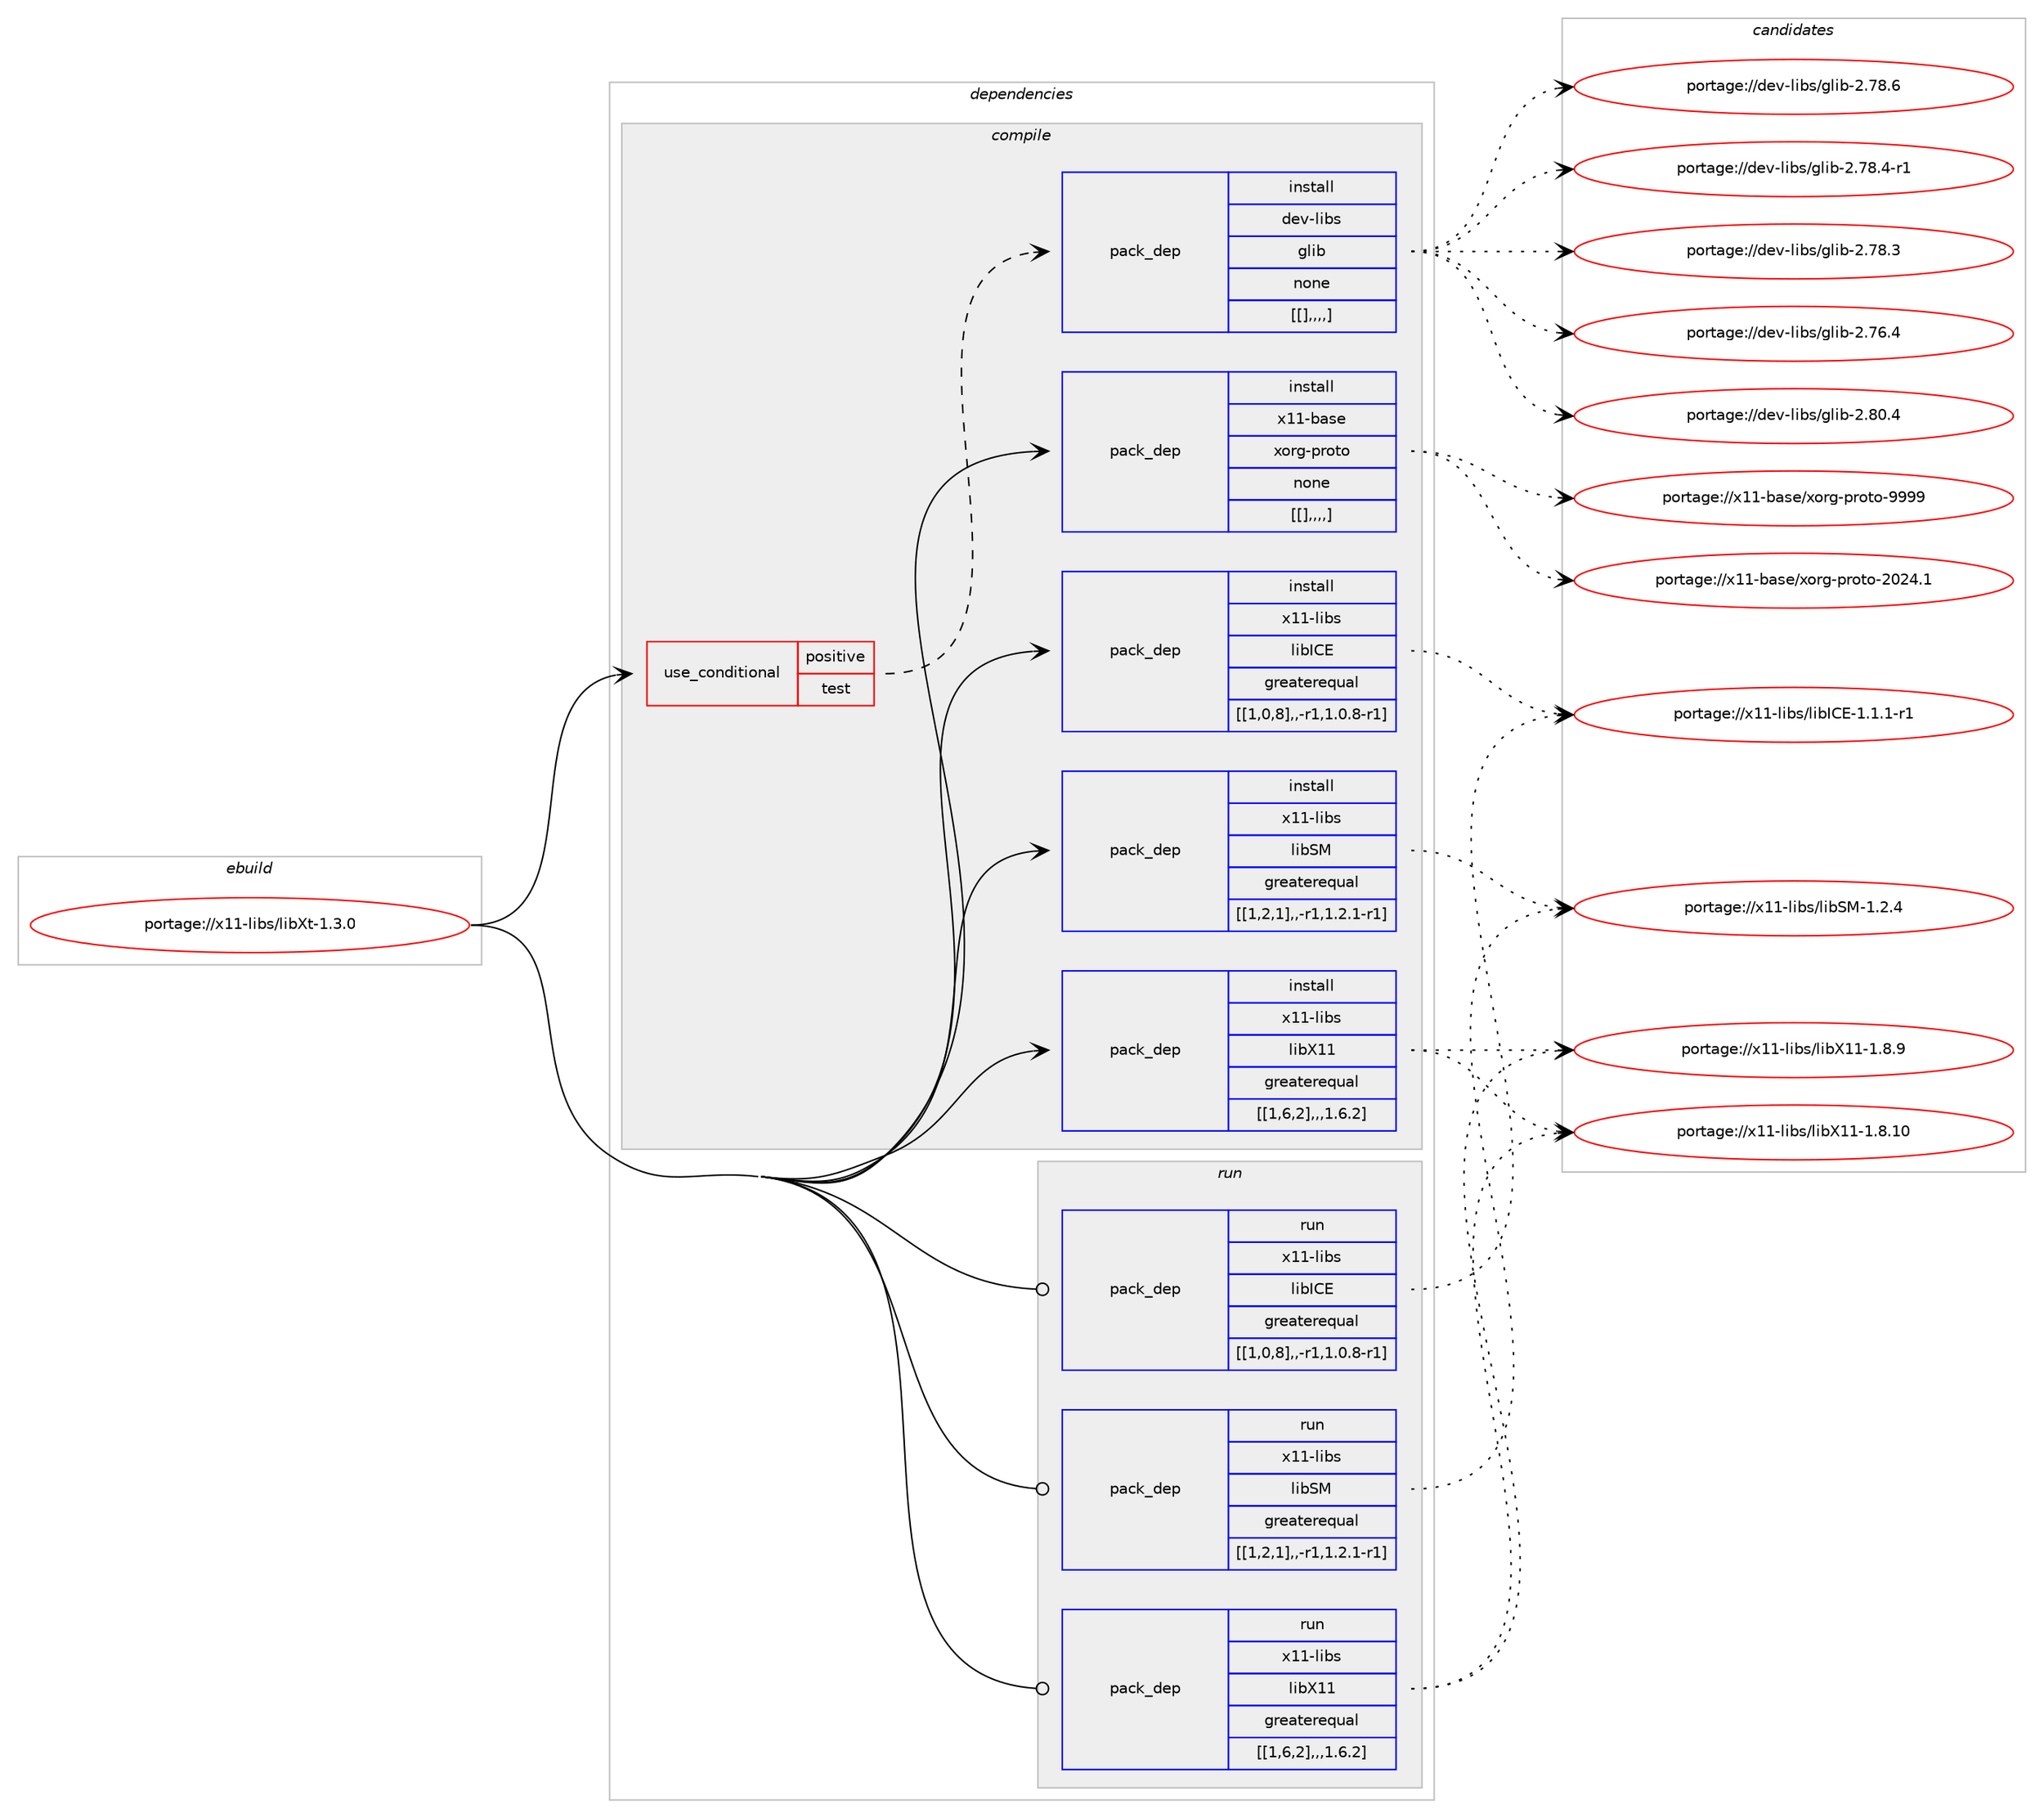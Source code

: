 digraph prolog {

# *************
# Graph options
# *************

newrank=true;
concentrate=true;
compound=true;
graph [rankdir=LR,fontname=Helvetica,fontsize=10,ranksep=1.5];#, ranksep=2.5, nodesep=0.2];
edge  [arrowhead=vee];
node  [fontname=Helvetica,fontsize=10];

# **********
# The ebuild
# **********

subgraph cluster_leftcol {
color=gray;
label=<<i>ebuild</i>>;
id [label="portage://x11-libs/libXt-1.3.0", color=red, width=4, href="../x11-libs/libXt-1.3.0.svg"];
}

# ****************
# The dependencies
# ****************

subgraph cluster_midcol {
color=gray;
label=<<i>dependencies</i>>;
subgraph cluster_compile {
fillcolor="#eeeeee";
style=filled;
label=<<i>compile</i>>;
subgraph cond126679 {
dependency476943 [label=<<TABLE BORDER="0" CELLBORDER="1" CELLSPACING="0" CELLPADDING="4"><TR><TD ROWSPAN="3" CELLPADDING="10">use_conditional</TD></TR><TR><TD>positive</TD></TR><TR><TD>test</TD></TR></TABLE>>, shape=none, color=red];
subgraph pack346750 {
dependency476944 [label=<<TABLE BORDER="0" CELLBORDER="1" CELLSPACING="0" CELLPADDING="4" WIDTH="220"><TR><TD ROWSPAN="6" CELLPADDING="30">pack_dep</TD></TR><TR><TD WIDTH="110">install</TD></TR><TR><TD>dev-libs</TD></TR><TR><TD>glib</TD></TR><TR><TD>none</TD></TR><TR><TD>[[],,,,]</TD></TR></TABLE>>, shape=none, color=blue];
}
dependency476943:e -> dependency476944:w [weight=20,style="dashed",arrowhead="vee"];
}
id:e -> dependency476943:w [weight=20,style="solid",arrowhead="vee"];
subgraph pack346751 {
dependency476945 [label=<<TABLE BORDER="0" CELLBORDER="1" CELLSPACING="0" CELLPADDING="4" WIDTH="220"><TR><TD ROWSPAN="6" CELLPADDING="30">pack_dep</TD></TR><TR><TD WIDTH="110">install</TD></TR><TR><TD>x11-base</TD></TR><TR><TD>xorg-proto</TD></TR><TR><TD>none</TD></TR><TR><TD>[[],,,,]</TD></TR></TABLE>>, shape=none, color=blue];
}
id:e -> dependency476945:w [weight=20,style="solid",arrowhead="vee"];
subgraph pack346752 {
dependency476946 [label=<<TABLE BORDER="0" CELLBORDER="1" CELLSPACING="0" CELLPADDING="4" WIDTH="220"><TR><TD ROWSPAN="6" CELLPADDING="30">pack_dep</TD></TR><TR><TD WIDTH="110">install</TD></TR><TR><TD>x11-libs</TD></TR><TR><TD>libICE</TD></TR><TR><TD>greaterequal</TD></TR><TR><TD>[[1,0,8],,-r1,1.0.8-r1]</TD></TR></TABLE>>, shape=none, color=blue];
}
id:e -> dependency476946:w [weight=20,style="solid",arrowhead="vee"];
subgraph pack346753 {
dependency476947 [label=<<TABLE BORDER="0" CELLBORDER="1" CELLSPACING="0" CELLPADDING="4" WIDTH="220"><TR><TD ROWSPAN="6" CELLPADDING="30">pack_dep</TD></TR><TR><TD WIDTH="110">install</TD></TR><TR><TD>x11-libs</TD></TR><TR><TD>libSM</TD></TR><TR><TD>greaterequal</TD></TR><TR><TD>[[1,2,1],,-r1,1.2.1-r1]</TD></TR></TABLE>>, shape=none, color=blue];
}
id:e -> dependency476947:w [weight=20,style="solid",arrowhead="vee"];
subgraph pack346754 {
dependency476948 [label=<<TABLE BORDER="0" CELLBORDER="1" CELLSPACING="0" CELLPADDING="4" WIDTH="220"><TR><TD ROWSPAN="6" CELLPADDING="30">pack_dep</TD></TR><TR><TD WIDTH="110">install</TD></TR><TR><TD>x11-libs</TD></TR><TR><TD>libX11</TD></TR><TR><TD>greaterequal</TD></TR><TR><TD>[[1,6,2],,,1.6.2]</TD></TR></TABLE>>, shape=none, color=blue];
}
id:e -> dependency476948:w [weight=20,style="solid",arrowhead="vee"];
}
subgraph cluster_compileandrun {
fillcolor="#eeeeee";
style=filled;
label=<<i>compile and run</i>>;
}
subgraph cluster_run {
fillcolor="#eeeeee";
style=filled;
label=<<i>run</i>>;
subgraph pack346755 {
dependency476949 [label=<<TABLE BORDER="0" CELLBORDER="1" CELLSPACING="0" CELLPADDING="4" WIDTH="220"><TR><TD ROWSPAN="6" CELLPADDING="30">pack_dep</TD></TR><TR><TD WIDTH="110">run</TD></TR><TR><TD>x11-libs</TD></TR><TR><TD>libICE</TD></TR><TR><TD>greaterequal</TD></TR><TR><TD>[[1,0,8],,-r1,1.0.8-r1]</TD></TR></TABLE>>, shape=none, color=blue];
}
id:e -> dependency476949:w [weight=20,style="solid",arrowhead="odot"];
subgraph pack346756 {
dependency476950 [label=<<TABLE BORDER="0" CELLBORDER="1" CELLSPACING="0" CELLPADDING="4" WIDTH="220"><TR><TD ROWSPAN="6" CELLPADDING="30">pack_dep</TD></TR><TR><TD WIDTH="110">run</TD></TR><TR><TD>x11-libs</TD></TR><TR><TD>libSM</TD></TR><TR><TD>greaterequal</TD></TR><TR><TD>[[1,2,1],,-r1,1.2.1-r1]</TD></TR></TABLE>>, shape=none, color=blue];
}
id:e -> dependency476950:w [weight=20,style="solid",arrowhead="odot"];
subgraph pack346757 {
dependency476951 [label=<<TABLE BORDER="0" CELLBORDER="1" CELLSPACING="0" CELLPADDING="4" WIDTH="220"><TR><TD ROWSPAN="6" CELLPADDING="30">pack_dep</TD></TR><TR><TD WIDTH="110">run</TD></TR><TR><TD>x11-libs</TD></TR><TR><TD>libX11</TD></TR><TR><TD>greaterequal</TD></TR><TR><TD>[[1,6,2],,,1.6.2]</TD></TR></TABLE>>, shape=none, color=blue];
}
id:e -> dependency476951:w [weight=20,style="solid",arrowhead="odot"];
}
}

# **************
# The candidates
# **************

subgraph cluster_choices {
rank=same;
color=gray;
label=<<i>candidates</i>>;

subgraph choice346750 {
color=black;
nodesep=1;
choice1001011184510810598115471031081059845504656484652 [label="portage://dev-libs/glib-2.80.4", color=red, width=4,href="../dev-libs/glib-2.80.4.svg"];
choice1001011184510810598115471031081059845504655564654 [label="portage://dev-libs/glib-2.78.6", color=red, width=4,href="../dev-libs/glib-2.78.6.svg"];
choice10010111845108105981154710310810598455046555646524511449 [label="portage://dev-libs/glib-2.78.4-r1", color=red, width=4,href="../dev-libs/glib-2.78.4-r1.svg"];
choice1001011184510810598115471031081059845504655564651 [label="portage://dev-libs/glib-2.78.3", color=red, width=4,href="../dev-libs/glib-2.78.3.svg"];
choice1001011184510810598115471031081059845504655544652 [label="portage://dev-libs/glib-2.76.4", color=red, width=4,href="../dev-libs/glib-2.76.4.svg"];
dependency476944:e -> choice1001011184510810598115471031081059845504656484652:w [style=dotted,weight="100"];
dependency476944:e -> choice1001011184510810598115471031081059845504655564654:w [style=dotted,weight="100"];
dependency476944:e -> choice10010111845108105981154710310810598455046555646524511449:w [style=dotted,weight="100"];
dependency476944:e -> choice1001011184510810598115471031081059845504655564651:w [style=dotted,weight="100"];
dependency476944:e -> choice1001011184510810598115471031081059845504655544652:w [style=dotted,weight="100"];
}
subgraph choice346751 {
color=black;
nodesep=1;
choice120494945989711510147120111114103451121141111161114557575757 [label="portage://x11-base/xorg-proto-9999", color=red, width=4,href="../x11-base/xorg-proto-9999.svg"];
choice1204949459897115101471201111141034511211411111611145504850524649 [label="portage://x11-base/xorg-proto-2024.1", color=red, width=4,href="../x11-base/xorg-proto-2024.1.svg"];
dependency476945:e -> choice120494945989711510147120111114103451121141111161114557575757:w [style=dotted,weight="100"];
dependency476945:e -> choice1204949459897115101471201111141034511211411111611145504850524649:w [style=dotted,weight="100"];
}
subgraph choice346752 {
color=black;
nodesep=1;
choice1204949451081059811547108105987367694549464946494511449 [label="portage://x11-libs/libICE-1.1.1-r1", color=red, width=4,href="../x11-libs/libICE-1.1.1-r1.svg"];
dependency476946:e -> choice1204949451081059811547108105987367694549464946494511449:w [style=dotted,weight="100"];
}
subgraph choice346753 {
color=black;
nodesep=1;
choice1204949451081059811547108105988377454946504652 [label="portage://x11-libs/libSM-1.2.4", color=red, width=4,href="../x11-libs/libSM-1.2.4.svg"];
dependency476947:e -> choice1204949451081059811547108105988377454946504652:w [style=dotted,weight="100"];
}
subgraph choice346754 {
color=black;
nodesep=1;
choice12049494510810598115471081059888494945494656464948 [label="portage://x11-libs/libX11-1.8.10", color=red, width=4,href="../x11-libs/libX11-1.8.10.svg"];
choice120494945108105981154710810598884949454946564657 [label="portage://x11-libs/libX11-1.8.9", color=red, width=4,href="../x11-libs/libX11-1.8.9.svg"];
dependency476948:e -> choice12049494510810598115471081059888494945494656464948:w [style=dotted,weight="100"];
dependency476948:e -> choice120494945108105981154710810598884949454946564657:w [style=dotted,weight="100"];
}
subgraph choice346755 {
color=black;
nodesep=1;
choice1204949451081059811547108105987367694549464946494511449 [label="portage://x11-libs/libICE-1.1.1-r1", color=red, width=4,href="../x11-libs/libICE-1.1.1-r1.svg"];
dependency476949:e -> choice1204949451081059811547108105987367694549464946494511449:w [style=dotted,weight="100"];
}
subgraph choice346756 {
color=black;
nodesep=1;
choice1204949451081059811547108105988377454946504652 [label="portage://x11-libs/libSM-1.2.4", color=red, width=4,href="../x11-libs/libSM-1.2.4.svg"];
dependency476950:e -> choice1204949451081059811547108105988377454946504652:w [style=dotted,weight="100"];
}
subgraph choice346757 {
color=black;
nodesep=1;
choice12049494510810598115471081059888494945494656464948 [label="portage://x11-libs/libX11-1.8.10", color=red, width=4,href="../x11-libs/libX11-1.8.10.svg"];
choice120494945108105981154710810598884949454946564657 [label="portage://x11-libs/libX11-1.8.9", color=red, width=4,href="../x11-libs/libX11-1.8.9.svg"];
dependency476951:e -> choice12049494510810598115471081059888494945494656464948:w [style=dotted,weight="100"];
dependency476951:e -> choice120494945108105981154710810598884949454946564657:w [style=dotted,weight="100"];
}
}

}
